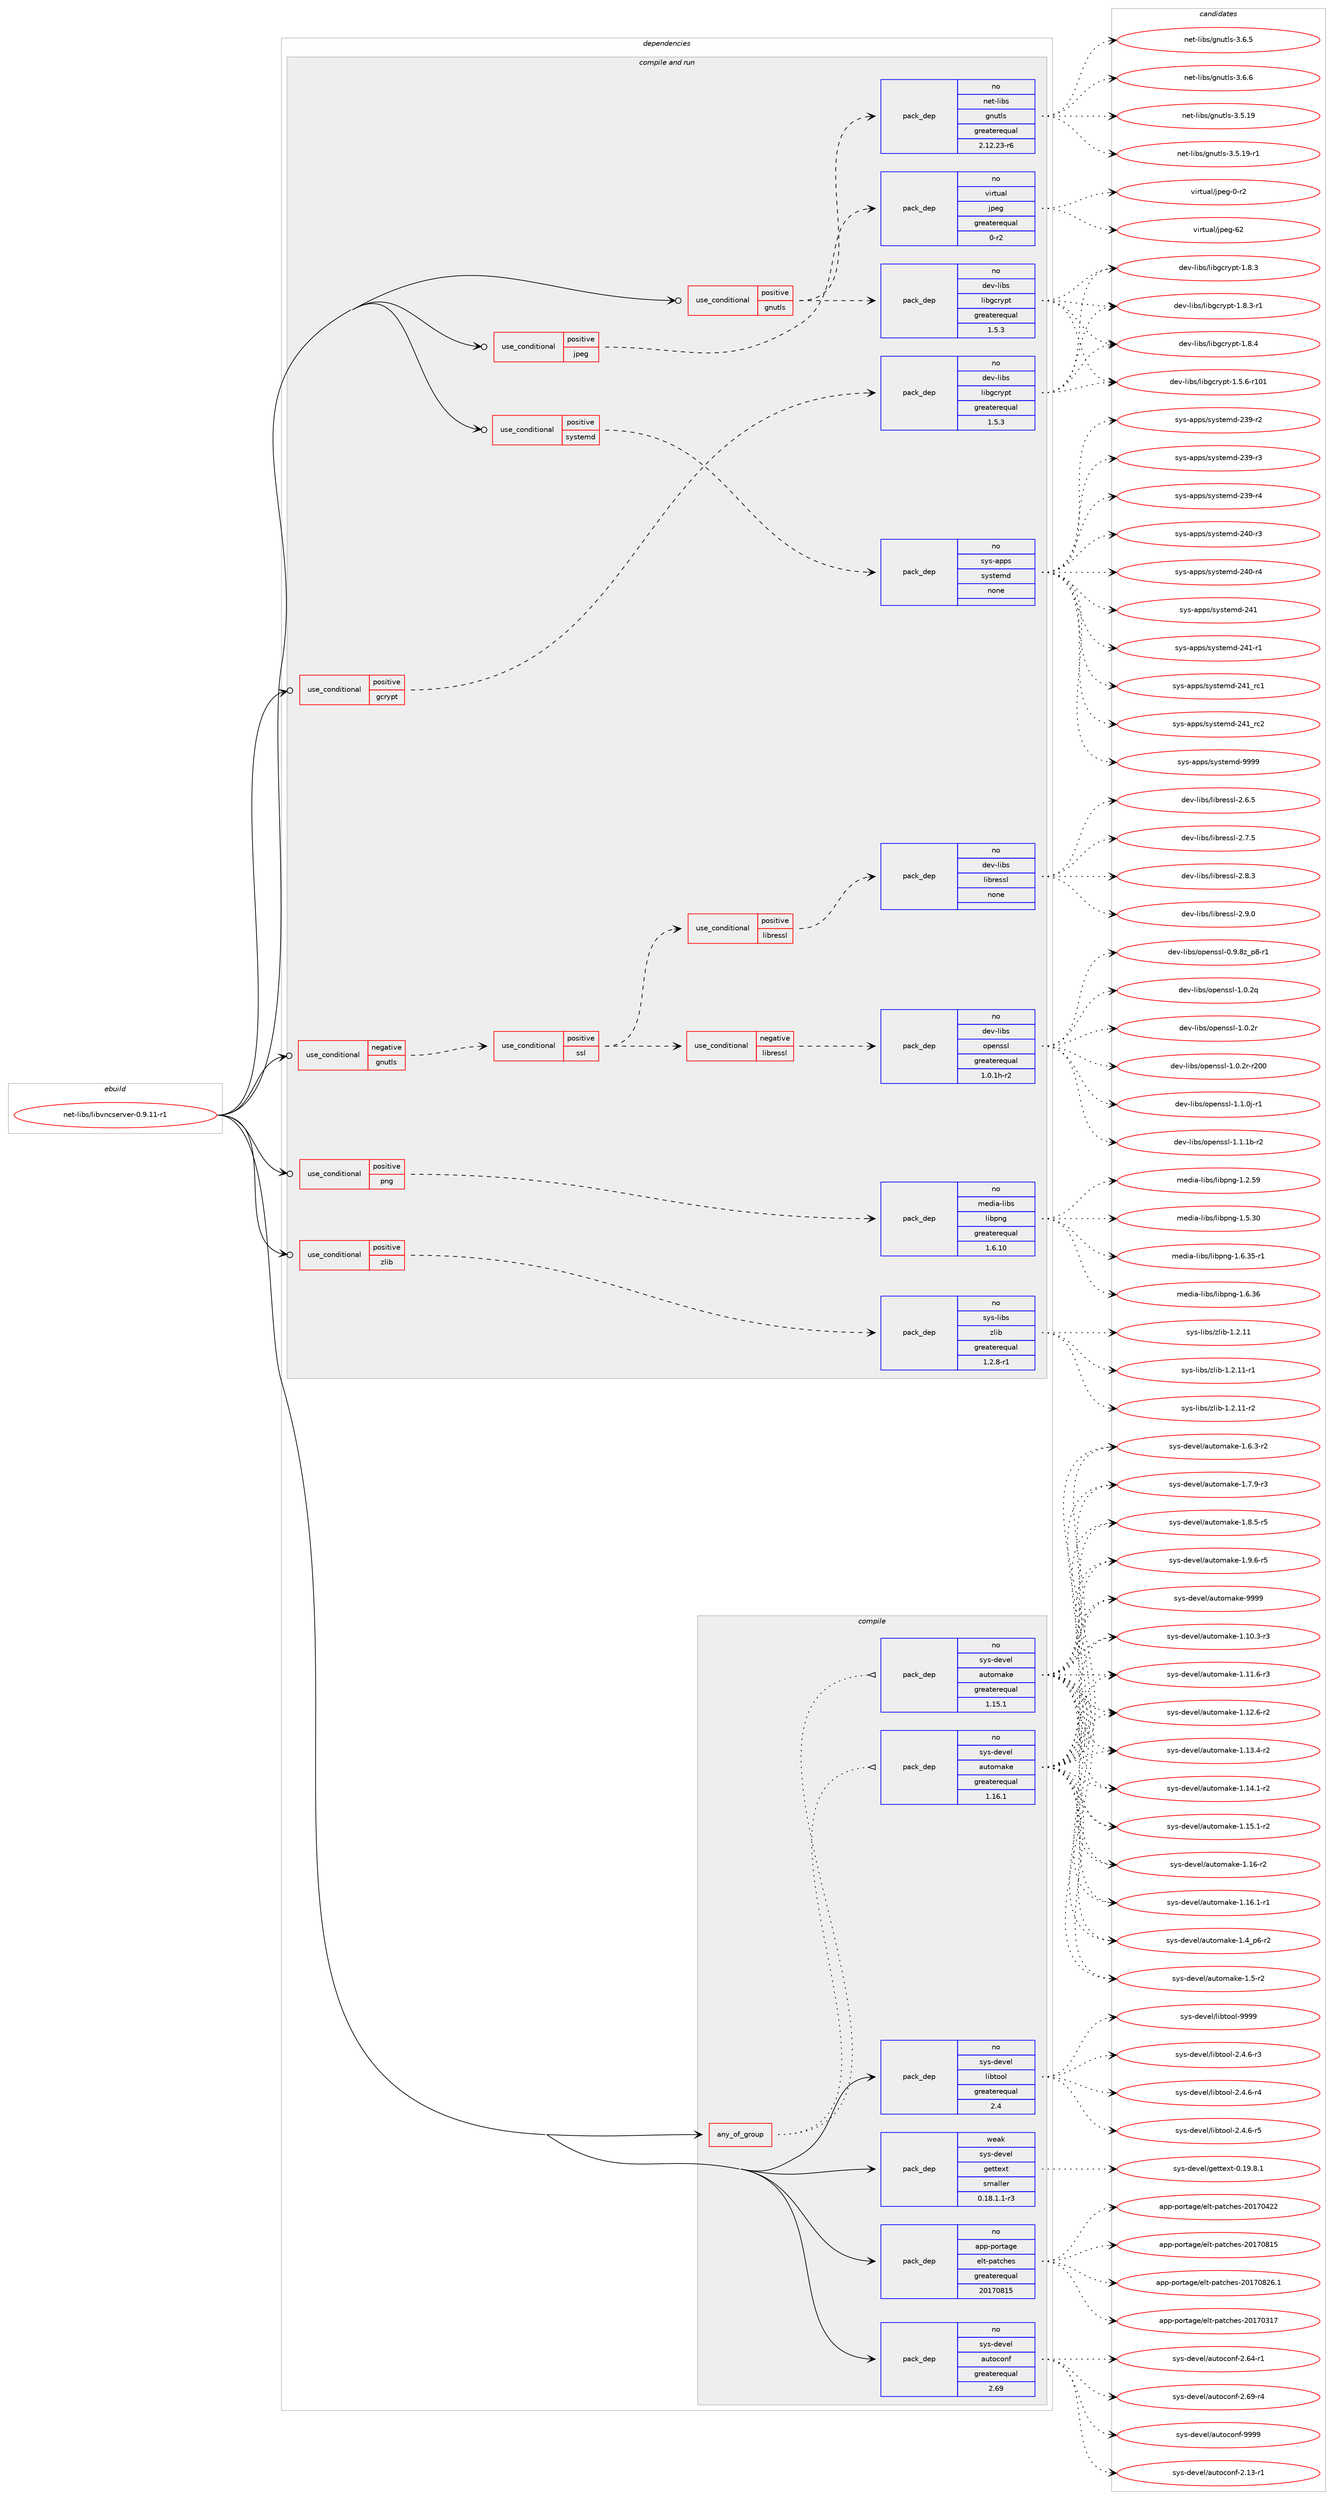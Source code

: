 digraph prolog {

# *************
# Graph options
# *************

newrank=true;
concentrate=true;
compound=true;
graph [rankdir=LR,fontname=Helvetica,fontsize=10,ranksep=1.5];#, ranksep=2.5, nodesep=0.2];
edge  [arrowhead=vee];
node  [fontname=Helvetica,fontsize=10];

# **********
# The ebuild
# **********

subgraph cluster_leftcol {
color=gray;
rank=same;
label=<<i>ebuild</i>>;
id [label="net-libs/libvncserver-0.9.11-r1", color=red, width=4, href="../net-libs/libvncserver-0.9.11-r1.svg"];
}

# ****************
# The dependencies
# ****************

subgraph cluster_midcol {
color=gray;
label=<<i>dependencies</i>>;
subgraph cluster_compile {
fillcolor="#eeeeee";
style=filled;
label=<<i>compile</i>>;
subgraph any26185 {
dependency1660876 [label=<<TABLE BORDER="0" CELLBORDER="1" CELLSPACING="0" CELLPADDING="4"><TR><TD CELLPADDING="10">any_of_group</TD></TR></TABLE>>, shape=none, color=red];subgraph pack1187453 {
dependency1660877 [label=<<TABLE BORDER="0" CELLBORDER="1" CELLSPACING="0" CELLPADDING="4" WIDTH="220"><TR><TD ROWSPAN="6" CELLPADDING="30">pack_dep</TD></TR><TR><TD WIDTH="110">no</TD></TR><TR><TD>sys-devel</TD></TR><TR><TD>automake</TD></TR><TR><TD>greaterequal</TD></TR><TR><TD>1.16.1</TD></TR></TABLE>>, shape=none, color=blue];
}
dependency1660876:e -> dependency1660877:w [weight=20,style="dotted",arrowhead="oinv"];
subgraph pack1187454 {
dependency1660878 [label=<<TABLE BORDER="0" CELLBORDER="1" CELLSPACING="0" CELLPADDING="4" WIDTH="220"><TR><TD ROWSPAN="6" CELLPADDING="30">pack_dep</TD></TR><TR><TD WIDTH="110">no</TD></TR><TR><TD>sys-devel</TD></TR><TR><TD>automake</TD></TR><TR><TD>greaterequal</TD></TR><TR><TD>1.15.1</TD></TR></TABLE>>, shape=none, color=blue];
}
dependency1660876:e -> dependency1660878:w [weight=20,style="dotted",arrowhead="oinv"];
}
id:e -> dependency1660876:w [weight=20,style="solid",arrowhead="vee"];
subgraph pack1187455 {
dependency1660879 [label=<<TABLE BORDER="0" CELLBORDER="1" CELLSPACING="0" CELLPADDING="4" WIDTH="220"><TR><TD ROWSPAN="6" CELLPADDING="30">pack_dep</TD></TR><TR><TD WIDTH="110">no</TD></TR><TR><TD>app-portage</TD></TR><TR><TD>elt-patches</TD></TR><TR><TD>greaterequal</TD></TR><TR><TD>20170815</TD></TR></TABLE>>, shape=none, color=blue];
}
id:e -> dependency1660879:w [weight=20,style="solid",arrowhead="vee"];
subgraph pack1187456 {
dependency1660880 [label=<<TABLE BORDER="0" CELLBORDER="1" CELLSPACING="0" CELLPADDING="4" WIDTH="220"><TR><TD ROWSPAN="6" CELLPADDING="30">pack_dep</TD></TR><TR><TD WIDTH="110">no</TD></TR><TR><TD>sys-devel</TD></TR><TR><TD>autoconf</TD></TR><TR><TD>greaterequal</TD></TR><TR><TD>2.69</TD></TR></TABLE>>, shape=none, color=blue];
}
id:e -> dependency1660880:w [weight=20,style="solid",arrowhead="vee"];
subgraph pack1187457 {
dependency1660881 [label=<<TABLE BORDER="0" CELLBORDER="1" CELLSPACING="0" CELLPADDING="4" WIDTH="220"><TR><TD ROWSPAN="6" CELLPADDING="30">pack_dep</TD></TR><TR><TD WIDTH="110">no</TD></TR><TR><TD>sys-devel</TD></TR><TR><TD>libtool</TD></TR><TR><TD>greaterequal</TD></TR><TR><TD>2.4</TD></TR></TABLE>>, shape=none, color=blue];
}
id:e -> dependency1660881:w [weight=20,style="solid",arrowhead="vee"];
subgraph pack1187458 {
dependency1660882 [label=<<TABLE BORDER="0" CELLBORDER="1" CELLSPACING="0" CELLPADDING="4" WIDTH="220"><TR><TD ROWSPAN="6" CELLPADDING="30">pack_dep</TD></TR><TR><TD WIDTH="110">weak</TD></TR><TR><TD>sys-devel</TD></TR><TR><TD>gettext</TD></TR><TR><TD>smaller</TD></TR><TR><TD>0.18.1.1-r3</TD></TR></TABLE>>, shape=none, color=blue];
}
id:e -> dependency1660882:w [weight=20,style="solid",arrowhead="vee"];
}
subgraph cluster_compileandrun {
fillcolor="#eeeeee";
style=filled;
label=<<i>compile and run</i>>;
subgraph cond446450 {
dependency1660883 [label=<<TABLE BORDER="0" CELLBORDER="1" CELLSPACING="0" CELLPADDING="4"><TR><TD ROWSPAN="3" CELLPADDING="10">use_conditional</TD></TR><TR><TD>negative</TD></TR><TR><TD>gnutls</TD></TR></TABLE>>, shape=none, color=red];
subgraph cond446451 {
dependency1660884 [label=<<TABLE BORDER="0" CELLBORDER="1" CELLSPACING="0" CELLPADDING="4"><TR><TD ROWSPAN="3" CELLPADDING="10">use_conditional</TD></TR><TR><TD>positive</TD></TR><TR><TD>ssl</TD></TR></TABLE>>, shape=none, color=red];
subgraph cond446452 {
dependency1660885 [label=<<TABLE BORDER="0" CELLBORDER="1" CELLSPACING="0" CELLPADDING="4"><TR><TD ROWSPAN="3" CELLPADDING="10">use_conditional</TD></TR><TR><TD>negative</TD></TR><TR><TD>libressl</TD></TR></TABLE>>, shape=none, color=red];
subgraph pack1187459 {
dependency1660886 [label=<<TABLE BORDER="0" CELLBORDER="1" CELLSPACING="0" CELLPADDING="4" WIDTH="220"><TR><TD ROWSPAN="6" CELLPADDING="30">pack_dep</TD></TR><TR><TD WIDTH="110">no</TD></TR><TR><TD>dev-libs</TD></TR><TR><TD>openssl</TD></TR><TR><TD>greaterequal</TD></TR><TR><TD>1.0.1h-r2</TD></TR></TABLE>>, shape=none, color=blue];
}
dependency1660885:e -> dependency1660886:w [weight=20,style="dashed",arrowhead="vee"];
}
dependency1660884:e -> dependency1660885:w [weight=20,style="dashed",arrowhead="vee"];
subgraph cond446453 {
dependency1660887 [label=<<TABLE BORDER="0" CELLBORDER="1" CELLSPACING="0" CELLPADDING="4"><TR><TD ROWSPAN="3" CELLPADDING="10">use_conditional</TD></TR><TR><TD>positive</TD></TR><TR><TD>libressl</TD></TR></TABLE>>, shape=none, color=red];
subgraph pack1187460 {
dependency1660888 [label=<<TABLE BORDER="0" CELLBORDER="1" CELLSPACING="0" CELLPADDING="4" WIDTH="220"><TR><TD ROWSPAN="6" CELLPADDING="30">pack_dep</TD></TR><TR><TD WIDTH="110">no</TD></TR><TR><TD>dev-libs</TD></TR><TR><TD>libressl</TD></TR><TR><TD>none</TD></TR><TR><TD></TD></TR></TABLE>>, shape=none, color=blue];
}
dependency1660887:e -> dependency1660888:w [weight=20,style="dashed",arrowhead="vee"];
}
dependency1660884:e -> dependency1660887:w [weight=20,style="dashed",arrowhead="vee"];
}
dependency1660883:e -> dependency1660884:w [weight=20,style="dashed",arrowhead="vee"];
}
id:e -> dependency1660883:w [weight=20,style="solid",arrowhead="odotvee"];
subgraph cond446454 {
dependency1660889 [label=<<TABLE BORDER="0" CELLBORDER="1" CELLSPACING="0" CELLPADDING="4"><TR><TD ROWSPAN="3" CELLPADDING="10">use_conditional</TD></TR><TR><TD>positive</TD></TR><TR><TD>gcrypt</TD></TR></TABLE>>, shape=none, color=red];
subgraph pack1187461 {
dependency1660890 [label=<<TABLE BORDER="0" CELLBORDER="1" CELLSPACING="0" CELLPADDING="4" WIDTH="220"><TR><TD ROWSPAN="6" CELLPADDING="30">pack_dep</TD></TR><TR><TD WIDTH="110">no</TD></TR><TR><TD>dev-libs</TD></TR><TR><TD>libgcrypt</TD></TR><TR><TD>greaterequal</TD></TR><TR><TD>1.5.3</TD></TR></TABLE>>, shape=none, color=blue];
}
dependency1660889:e -> dependency1660890:w [weight=20,style="dashed",arrowhead="vee"];
}
id:e -> dependency1660889:w [weight=20,style="solid",arrowhead="odotvee"];
subgraph cond446455 {
dependency1660891 [label=<<TABLE BORDER="0" CELLBORDER="1" CELLSPACING="0" CELLPADDING="4"><TR><TD ROWSPAN="3" CELLPADDING="10">use_conditional</TD></TR><TR><TD>positive</TD></TR><TR><TD>gnutls</TD></TR></TABLE>>, shape=none, color=red];
subgraph pack1187462 {
dependency1660892 [label=<<TABLE BORDER="0" CELLBORDER="1" CELLSPACING="0" CELLPADDING="4" WIDTH="220"><TR><TD ROWSPAN="6" CELLPADDING="30">pack_dep</TD></TR><TR><TD WIDTH="110">no</TD></TR><TR><TD>net-libs</TD></TR><TR><TD>gnutls</TD></TR><TR><TD>greaterequal</TD></TR><TR><TD>2.12.23-r6</TD></TR></TABLE>>, shape=none, color=blue];
}
dependency1660891:e -> dependency1660892:w [weight=20,style="dashed",arrowhead="vee"];
subgraph pack1187463 {
dependency1660893 [label=<<TABLE BORDER="0" CELLBORDER="1" CELLSPACING="0" CELLPADDING="4" WIDTH="220"><TR><TD ROWSPAN="6" CELLPADDING="30">pack_dep</TD></TR><TR><TD WIDTH="110">no</TD></TR><TR><TD>dev-libs</TD></TR><TR><TD>libgcrypt</TD></TR><TR><TD>greaterequal</TD></TR><TR><TD>1.5.3</TD></TR></TABLE>>, shape=none, color=blue];
}
dependency1660891:e -> dependency1660893:w [weight=20,style="dashed",arrowhead="vee"];
}
id:e -> dependency1660891:w [weight=20,style="solid",arrowhead="odotvee"];
subgraph cond446456 {
dependency1660894 [label=<<TABLE BORDER="0" CELLBORDER="1" CELLSPACING="0" CELLPADDING="4"><TR><TD ROWSPAN="3" CELLPADDING="10">use_conditional</TD></TR><TR><TD>positive</TD></TR><TR><TD>jpeg</TD></TR></TABLE>>, shape=none, color=red];
subgraph pack1187464 {
dependency1660895 [label=<<TABLE BORDER="0" CELLBORDER="1" CELLSPACING="0" CELLPADDING="4" WIDTH="220"><TR><TD ROWSPAN="6" CELLPADDING="30">pack_dep</TD></TR><TR><TD WIDTH="110">no</TD></TR><TR><TD>virtual</TD></TR><TR><TD>jpeg</TD></TR><TR><TD>greaterequal</TD></TR><TR><TD>0-r2</TD></TR></TABLE>>, shape=none, color=blue];
}
dependency1660894:e -> dependency1660895:w [weight=20,style="dashed",arrowhead="vee"];
}
id:e -> dependency1660894:w [weight=20,style="solid",arrowhead="odotvee"];
subgraph cond446457 {
dependency1660896 [label=<<TABLE BORDER="0" CELLBORDER="1" CELLSPACING="0" CELLPADDING="4"><TR><TD ROWSPAN="3" CELLPADDING="10">use_conditional</TD></TR><TR><TD>positive</TD></TR><TR><TD>png</TD></TR></TABLE>>, shape=none, color=red];
subgraph pack1187465 {
dependency1660897 [label=<<TABLE BORDER="0" CELLBORDER="1" CELLSPACING="0" CELLPADDING="4" WIDTH="220"><TR><TD ROWSPAN="6" CELLPADDING="30">pack_dep</TD></TR><TR><TD WIDTH="110">no</TD></TR><TR><TD>media-libs</TD></TR><TR><TD>libpng</TD></TR><TR><TD>greaterequal</TD></TR><TR><TD>1.6.10</TD></TR></TABLE>>, shape=none, color=blue];
}
dependency1660896:e -> dependency1660897:w [weight=20,style="dashed",arrowhead="vee"];
}
id:e -> dependency1660896:w [weight=20,style="solid",arrowhead="odotvee"];
subgraph cond446458 {
dependency1660898 [label=<<TABLE BORDER="0" CELLBORDER="1" CELLSPACING="0" CELLPADDING="4"><TR><TD ROWSPAN="3" CELLPADDING="10">use_conditional</TD></TR><TR><TD>positive</TD></TR><TR><TD>systemd</TD></TR></TABLE>>, shape=none, color=red];
subgraph pack1187466 {
dependency1660899 [label=<<TABLE BORDER="0" CELLBORDER="1" CELLSPACING="0" CELLPADDING="4" WIDTH="220"><TR><TD ROWSPAN="6" CELLPADDING="30">pack_dep</TD></TR><TR><TD WIDTH="110">no</TD></TR><TR><TD>sys-apps</TD></TR><TR><TD>systemd</TD></TR><TR><TD>none</TD></TR><TR><TD></TD></TR></TABLE>>, shape=none, color=blue];
}
dependency1660898:e -> dependency1660899:w [weight=20,style="dashed",arrowhead="vee"];
}
id:e -> dependency1660898:w [weight=20,style="solid",arrowhead="odotvee"];
subgraph cond446459 {
dependency1660900 [label=<<TABLE BORDER="0" CELLBORDER="1" CELLSPACING="0" CELLPADDING="4"><TR><TD ROWSPAN="3" CELLPADDING="10">use_conditional</TD></TR><TR><TD>positive</TD></TR><TR><TD>zlib</TD></TR></TABLE>>, shape=none, color=red];
subgraph pack1187467 {
dependency1660901 [label=<<TABLE BORDER="0" CELLBORDER="1" CELLSPACING="0" CELLPADDING="4" WIDTH="220"><TR><TD ROWSPAN="6" CELLPADDING="30">pack_dep</TD></TR><TR><TD WIDTH="110">no</TD></TR><TR><TD>sys-libs</TD></TR><TR><TD>zlib</TD></TR><TR><TD>greaterequal</TD></TR><TR><TD>1.2.8-r1</TD></TR></TABLE>>, shape=none, color=blue];
}
dependency1660900:e -> dependency1660901:w [weight=20,style="dashed",arrowhead="vee"];
}
id:e -> dependency1660900:w [weight=20,style="solid",arrowhead="odotvee"];
}
subgraph cluster_run {
fillcolor="#eeeeee";
style=filled;
label=<<i>run</i>>;
}
}

# **************
# The candidates
# **************

subgraph cluster_choices {
rank=same;
color=gray;
label=<<i>candidates</i>>;

subgraph choice1187453 {
color=black;
nodesep=1;
choice11512111545100101118101108479711711611110997107101454946494846514511451 [label="sys-devel/automake-1.10.3-r3", color=red, width=4,href="../sys-devel/automake-1.10.3-r3.svg"];
choice11512111545100101118101108479711711611110997107101454946494946544511451 [label="sys-devel/automake-1.11.6-r3", color=red, width=4,href="../sys-devel/automake-1.11.6-r3.svg"];
choice11512111545100101118101108479711711611110997107101454946495046544511450 [label="sys-devel/automake-1.12.6-r2", color=red, width=4,href="../sys-devel/automake-1.12.6-r2.svg"];
choice11512111545100101118101108479711711611110997107101454946495146524511450 [label="sys-devel/automake-1.13.4-r2", color=red, width=4,href="../sys-devel/automake-1.13.4-r2.svg"];
choice11512111545100101118101108479711711611110997107101454946495246494511450 [label="sys-devel/automake-1.14.1-r2", color=red, width=4,href="../sys-devel/automake-1.14.1-r2.svg"];
choice11512111545100101118101108479711711611110997107101454946495346494511450 [label="sys-devel/automake-1.15.1-r2", color=red, width=4,href="../sys-devel/automake-1.15.1-r2.svg"];
choice1151211154510010111810110847971171161111099710710145494649544511450 [label="sys-devel/automake-1.16-r2", color=red, width=4,href="../sys-devel/automake-1.16-r2.svg"];
choice11512111545100101118101108479711711611110997107101454946495446494511449 [label="sys-devel/automake-1.16.1-r1", color=red, width=4,href="../sys-devel/automake-1.16.1-r1.svg"];
choice115121115451001011181011084797117116111109971071014549465295112544511450 [label="sys-devel/automake-1.4_p6-r2", color=red, width=4,href="../sys-devel/automake-1.4_p6-r2.svg"];
choice11512111545100101118101108479711711611110997107101454946534511450 [label="sys-devel/automake-1.5-r2", color=red, width=4,href="../sys-devel/automake-1.5-r2.svg"];
choice115121115451001011181011084797117116111109971071014549465446514511450 [label="sys-devel/automake-1.6.3-r2", color=red, width=4,href="../sys-devel/automake-1.6.3-r2.svg"];
choice115121115451001011181011084797117116111109971071014549465546574511451 [label="sys-devel/automake-1.7.9-r3", color=red, width=4,href="../sys-devel/automake-1.7.9-r3.svg"];
choice115121115451001011181011084797117116111109971071014549465646534511453 [label="sys-devel/automake-1.8.5-r5", color=red, width=4,href="../sys-devel/automake-1.8.5-r5.svg"];
choice115121115451001011181011084797117116111109971071014549465746544511453 [label="sys-devel/automake-1.9.6-r5", color=red, width=4,href="../sys-devel/automake-1.9.6-r5.svg"];
choice115121115451001011181011084797117116111109971071014557575757 [label="sys-devel/automake-9999", color=red, width=4,href="../sys-devel/automake-9999.svg"];
dependency1660877:e -> choice11512111545100101118101108479711711611110997107101454946494846514511451:w [style=dotted,weight="100"];
dependency1660877:e -> choice11512111545100101118101108479711711611110997107101454946494946544511451:w [style=dotted,weight="100"];
dependency1660877:e -> choice11512111545100101118101108479711711611110997107101454946495046544511450:w [style=dotted,weight="100"];
dependency1660877:e -> choice11512111545100101118101108479711711611110997107101454946495146524511450:w [style=dotted,weight="100"];
dependency1660877:e -> choice11512111545100101118101108479711711611110997107101454946495246494511450:w [style=dotted,weight="100"];
dependency1660877:e -> choice11512111545100101118101108479711711611110997107101454946495346494511450:w [style=dotted,weight="100"];
dependency1660877:e -> choice1151211154510010111810110847971171161111099710710145494649544511450:w [style=dotted,weight="100"];
dependency1660877:e -> choice11512111545100101118101108479711711611110997107101454946495446494511449:w [style=dotted,weight="100"];
dependency1660877:e -> choice115121115451001011181011084797117116111109971071014549465295112544511450:w [style=dotted,weight="100"];
dependency1660877:e -> choice11512111545100101118101108479711711611110997107101454946534511450:w [style=dotted,weight="100"];
dependency1660877:e -> choice115121115451001011181011084797117116111109971071014549465446514511450:w [style=dotted,weight="100"];
dependency1660877:e -> choice115121115451001011181011084797117116111109971071014549465546574511451:w [style=dotted,weight="100"];
dependency1660877:e -> choice115121115451001011181011084797117116111109971071014549465646534511453:w [style=dotted,weight="100"];
dependency1660877:e -> choice115121115451001011181011084797117116111109971071014549465746544511453:w [style=dotted,weight="100"];
dependency1660877:e -> choice115121115451001011181011084797117116111109971071014557575757:w [style=dotted,weight="100"];
}
subgraph choice1187454 {
color=black;
nodesep=1;
choice11512111545100101118101108479711711611110997107101454946494846514511451 [label="sys-devel/automake-1.10.3-r3", color=red, width=4,href="../sys-devel/automake-1.10.3-r3.svg"];
choice11512111545100101118101108479711711611110997107101454946494946544511451 [label="sys-devel/automake-1.11.6-r3", color=red, width=4,href="../sys-devel/automake-1.11.6-r3.svg"];
choice11512111545100101118101108479711711611110997107101454946495046544511450 [label="sys-devel/automake-1.12.6-r2", color=red, width=4,href="../sys-devel/automake-1.12.6-r2.svg"];
choice11512111545100101118101108479711711611110997107101454946495146524511450 [label="sys-devel/automake-1.13.4-r2", color=red, width=4,href="../sys-devel/automake-1.13.4-r2.svg"];
choice11512111545100101118101108479711711611110997107101454946495246494511450 [label="sys-devel/automake-1.14.1-r2", color=red, width=4,href="../sys-devel/automake-1.14.1-r2.svg"];
choice11512111545100101118101108479711711611110997107101454946495346494511450 [label="sys-devel/automake-1.15.1-r2", color=red, width=4,href="../sys-devel/automake-1.15.1-r2.svg"];
choice1151211154510010111810110847971171161111099710710145494649544511450 [label="sys-devel/automake-1.16-r2", color=red, width=4,href="../sys-devel/automake-1.16-r2.svg"];
choice11512111545100101118101108479711711611110997107101454946495446494511449 [label="sys-devel/automake-1.16.1-r1", color=red, width=4,href="../sys-devel/automake-1.16.1-r1.svg"];
choice115121115451001011181011084797117116111109971071014549465295112544511450 [label="sys-devel/automake-1.4_p6-r2", color=red, width=4,href="../sys-devel/automake-1.4_p6-r2.svg"];
choice11512111545100101118101108479711711611110997107101454946534511450 [label="sys-devel/automake-1.5-r2", color=red, width=4,href="../sys-devel/automake-1.5-r2.svg"];
choice115121115451001011181011084797117116111109971071014549465446514511450 [label="sys-devel/automake-1.6.3-r2", color=red, width=4,href="../sys-devel/automake-1.6.3-r2.svg"];
choice115121115451001011181011084797117116111109971071014549465546574511451 [label="sys-devel/automake-1.7.9-r3", color=red, width=4,href="../sys-devel/automake-1.7.9-r3.svg"];
choice115121115451001011181011084797117116111109971071014549465646534511453 [label="sys-devel/automake-1.8.5-r5", color=red, width=4,href="../sys-devel/automake-1.8.5-r5.svg"];
choice115121115451001011181011084797117116111109971071014549465746544511453 [label="sys-devel/automake-1.9.6-r5", color=red, width=4,href="../sys-devel/automake-1.9.6-r5.svg"];
choice115121115451001011181011084797117116111109971071014557575757 [label="sys-devel/automake-9999", color=red, width=4,href="../sys-devel/automake-9999.svg"];
dependency1660878:e -> choice11512111545100101118101108479711711611110997107101454946494846514511451:w [style=dotted,weight="100"];
dependency1660878:e -> choice11512111545100101118101108479711711611110997107101454946494946544511451:w [style=dotted,weight="100"];
dependency1660878:e -> choice11512111545100101118101108479711711611110997107101454946495046544511450:w [style=dotted,weight="100"];
dependency1660878:e -> choice11512111545100101118101108479711711611110997107101454946495146524511450:w [style=dotted,weight="100"];
dependency1660878:e -> choice11512111545100101118101108479711711611110997107101454946495246494511450:w [style=dotted,weight="100"];
dependency1660878:e -> choice11512111545100101118101108479711711611110997107101454946495346494511450:w [style=dotted,weight="100"];
dependency1660878:e -> choice1151211154510010111810110847971171161111099710710145494649544511450:w [style=dotted,weight="100"];
dependency1660878:e -> choice11512111545100101118101108479711711611110997107101454946495446494511449:w [style=dotted,weight="100"];
dependency1660878:e -> choice115121115451001011181011084797117116111109971071014549465295112544511450:w [style=dotted,weight="100"];
dependency1660878:e -> choice11512111545100101118101108479711711611110997107101454946534511450:w [style=dotted,weight="100"];
dependency1660878:e -> choice115121115451001011181011084797117116111109971071014549465446514511450:w [style=dotted,weight="100"];
dependency1660878:e -> choice115121115451001011181011084797117116111109971071014549465546574511451:w [style=dotted,weight="100"];
dependency1660878:e -> choice115121115451001011181011084797117116111109971071014549465646534511453:w [style=dotted,weight="100"];
dependency1660878:e -> choice115121115451001011181011084797117116111109971071014549465746544511453:w [style=dotted,weight="100"];
dependency1660878:e -> choice115121115451001011181011084797117116111109971071014557575757:w [style=dotted,weight="100"];
}
subgraph choice1187455 {
color=black;
nodesep=1;
choice97112112451121111141169710310147101108116451129711699104101115455048495548514955 [label="app-portage/elt-patches-20170317", color=red, width=4,href="../app-portage/elt-patches-20170317.svg"];
choice97112112451121111141169710310147101108116451129711699104101115455048495548525050 [label="app-portage/elt-patches-20170422", color=red, width=4,href="../app-portage/elt-patches-20170422.svg"];
choice97112112451121111141169710310147101108116451129711699104101115455048495548564953 [label="app-portage/elt-patches-20170815", color=red, width=4,href="../app-portage/elt-patches-20170815.svg"];
choice971121124511211111411697103101471011081164511297116991041011154550484955485650544649 [label="app-portage/elt-patches-20170826.1", color=red, width=4,href="../app-portage/elt-patches-20170826.1.svg"];
dependency1660879:e -> choice97112112451121111141169710310147101108116451129711699104101115455048495548514955:w [style=dotted,weight="100"];
dependency1660879:e -> choice97112112451121111141169710310147101108116451129711699104101115455048495548525050:w [style=dotted,weight="100"];
dependency1660879:e -> choice97112112451121111141169710310147101108116451129711699104101115455048495548564953:w [style=dotted,weight="100"];
dependency1660879:e -> choice971121124511211111411697103101471011081164511297116991041011154550484955485650544649:w [style=dotted,weight="100"];
}
subgraph choice1187456 {
color=black;
nodesep=1;
choice1151211154510010111810110847971171161119911111010245504649514511449 [label="sys-devel/autoconf-2.13-r1", color=red, width=4,href="../sys-devel/autoconf-2.13-r1.svg"];
choice1151211154510010111810110847971171161119911111010245504654524511449 [label="sys-devel/autoconf-2.64-r1", color=red, width=4,href="../sys-devel/autoconf-2.64-r1.svg"];
choice1151211154510010111810110847971171161119911111010245504654574511452 [label="sys-devel/autoconf-2.69-r4", color=red, width=4,href="../sys-devel/autoconf-2.69-r4.svg"];
choice115121115451001011181011084797117116111991111101024557575757 [label="sys-devel/autoconf-9999", color=red, width=4,href="../sys-devel/autoconf-9999.svg"];
dependency1660880:e -> choice1151211154510010111810110847971171161119911111010245504649514511449:w [style=dotted,weight="100"];
dependency1660880:e -> choice1151211154510010111810110847971171161119911111010245504654524511449:w [style=dotted,weight="100"];
dependency1660880:e -> choice1151211154510010111810110847971171161119911111010245504654574511452:w [style=dotted,weight="100"];
dependency1660880:e -> choice115121115451001011181011084797117116111991111101024557575757:w [style=dotted,weight="100"];
}
subgraph choice1187457 {
color=black;
nodesep=1;
choice1151211154510010111810110847108105981161111111084550465246544511451 [label="sys-devel/libtool-2.4.6-r3", color=red, width=4,href="../sys-devel/libtool-2.4.6-r3.svg"];
choice1151211154510010111810110847108105981161111111084550465246544511452 [label="sys-devel/libtool-2.4.6-r4", color=red, width=4,href="../sys-devel/libtool-2.4.6-r4.svg"];
choice1151211154510010111810110847108105981161111111084550465246544511453 [label="sys-devel/libtool-2.4.6-r5", color=red, width=4,href="../sys-devel/libtool-2.4.6-r5.svg"];
choice1151211154510010111810110847108105981161111111084557575757 [label="sys-devel/libtool-9999", color=red, width=4,href="../sys-devel/libtool-9999.svg"];
dependency1660881:e -> choice1151211154510010111810110847108105981161111111084550465246544511451:w [style=dotted,weight="100"];
dependency1660881:e -> choice1151211154510010111810110847108105981161111111084550465246544511452:w [style=dotted,weight="100"];
dependency1660881:e -> choice1151211154510010111810110847108105981161111111084550465246544511453:w [style=dotted,weight="100"];
dependency1660881:e -> choice1151211154510010111810110847108105981161111111084557575757:w [style=dotted,weight="100"];
}
subgraph choice1187458 {
color=black;
nodesep=1;
choice1151211154510010111810110847103101116116101120116454846495746564649 [label="sys-devel/gettext-0.19.8.1", color=red, width=4,href="../sys-devel/gettext-0.19.8.1.svg"];
dependency1660882:e -> choice1151211154510010111810110847103101116116101120116454846495746564649:w [style=dotted,weight="100"];
}
subgraph choice1187459 {
color=black;
nodesep=1;
choice10010111845108105981154711111210111011511510845484657465612295112564511449 [label="dev-libs/openssl-0.9.8z_p8-r1", color=red, width=4,href="../dev-libs/openssl-0.9.8z_p8-r1.svg"];
choice100101118451081059811547111112101110115115108454946484650113 [label="dev-libs/openssl-1.0.2q", color=red, width=4,href="../dev-libs/openssl-1.0.2q.svg"];
choice100101118451081059811547111112101110115115108454946484650114 [label="dev-libs/openssl-1.0.2r", color=red, width=4,href="../dev-libs/openssl-1.0.2r.svg"];
choice10010111845108105981154711111210111011511510845494648465011445114504848 [label="dev-libs/openssl-1.0.2r-r200", color=red, width=4,href="../dev-libs/openssl-1.0.2r-r200.svg"];
choice1001011184510810598115471111121011101151151084549464946481064511449 [label="dev-libs/openssl-1.1.0j-r1", color=red, width=4,href="../dev-libs/openssl-1.1.0j-r1.svg"];
choice100101118451081059811547111112101110115115108454946494649984511450 [label="dev-libs/openssl-1.1.1b-r2", color=red, width=4,href="../dev-libs/openssl-1.1.1b-r2.svg"];
dependency1660886:e -> choice10010111845108105981154711111210111011511510845484657465612295112564511449:w [style=dotted,weight="100"];
dependency1660886:e -> choice100101118451081059811547111112101110115115108454946484650113:w [style=dotted,weight="100"];
dependency1660886:e -> choice100101118451081059811547111112101110115115108454946484650114:w [style=dotted,weight="100"];
dependency1660886:e -> choice10010111845108105981154711111210111011511510845494648465011445114504848:w [style=dotted,weight="100"];
dependency1660886:e -> choice1001011184510810598115471111121011101151151084549464946481064511449:w [style=dotted,weight="100"];
dependency1660886:e -> choice100101118451081059811547111112101110115115108454946494649984511450:w [style=dotted,weight="100"];
}
subgraph choice1187460 {
color=black;
nodesep=1;
choice10010111845108105981154710810598114101115115108455046544653 [label="dev-libs/libressl-2.6.5", color=red, width=4,href="../dev-libs/libressl-2.6.5.svg"];
choice10010111845108105981154710810598114101115115108455046554653 [label="dev-libs/libressl-2.7.5", color=red, width=4,href="../dev-libs/libressl-2.7.5.svg"];
choice10010111845108105981154710810598114101115115108455046564651 [label="dev-libs/libressl-2.8.3", color=red, width=4,href="../dev-libs/libressl-2.8.3.svg"];
choice10010111845108105981154710810598114101115115108455046574648 [label="dev-libs/libressl-2.9.0", color=red, width=4,href="../dev-libs/libressl-2.9.0.svg"];
dependency1660888:e -> choice10010111845108105981154710810598114101115115108455046544653:w [style=dotted,weight="100"];
dependency1660888:e -> choice10010111845108105981154710810598114101115115108455046554653:w [style=dotted,weight="100"];
dependency1660888:e -> choice10010111845108105981154710810598114101115115108455046564651:w [style=dotted,weight="100"];
dependency1660888:e -> choice10010111845108105981154710810598114101115115108455046574648:w [style=dotted,weight="100"];
}
subgraph choice1187461 {
color=black;
nodesep=1;
choice100101118451081059811547108105981039911412111211645494653465445114494849 [label="dev-libs/libgcrypt-1.5.6-r101", color=red, width=4,href="../dev-libs/libgcrypt-1.5.6-r101.svg"];
choice1001011184510810598115471081059810399114121112116454946564651 [label="dev-libs/libgcrypt-1.8.3", color=red, width=4,href="../dev-libs/libgcrypt-1.8.3.svg"];
choice10010111845108105981154710810598103991141211121164549465646514511449 [label="dev-libs/libgcrypt-1.8.3-r1", color=red, width=4,href="../dev-libs/libgcrypt-1.8.3-r1.svg"];
choice1001011184510810598115471081059810399114121112116454946564652 [label="dev-libs/libgcrypt-1.8.4", color=red, width=4,href="../dev-libs/libgcrypt-1.8.4.svg"];
dependency1660890:e -> choice100101118451081059811547108105981039911412111211645494653465445114494849:w [style=dotted,weight="100"];
dependency1660890:e -> choice1001011184510810598115471081059810399114121112116454946564651:w [style=dotted,weight="100"];
dependency1660890:e -> choice10010111845108105981154710810598103991141211121164549465646514511449:w [style=dotted,weight="100"];
dependency1660890:e -> choice1001011184510810598115471081059810399114121112116454946564652:w [style=dotted,weight="100"];
}
subgraph choice1187462 {
color=black;
nodesep=1;
choice11010111645108105981154710311011711610811545514653464957 [label="net-libs/gnutls-3.5.19", color=red, width=4,href="../net-libs/gnutls-3.5.19.svg"];
choice110101116451081059811547103110117116108115455146534649574511449 [label="net-libs/gnutls-3.5.19-r1", color=red, width=4,href="../net-libs/gnutls-3.5.19-r1.svg"];
choice110101116451081059811547103110117116108115455146544653 [label="net-libs/gnutls-3.6.5", color=red, width=4,href="../net-libs/gnutls-3.6.5.svg"];
choice110101116451081059811547103110117116108115455146544654 [label="net-libs/gnutls-3.6.6", color=red, width=4,href="../net-libs/gnutls-3.6.6.svg"];
dependency1660892:e -> choice11010111645108105981154710311011711610811545514653464957:w [style=dotted,weight="100"];
dependency1660892:e -> choice110101116451081059811547103110117116108115455146534649574511449:w [style=dotted,weight="100"];
dependency1660892:e -> choice110101116451081059811547103110117116108115455146544653:w [style=dotted,weight="100"];
dependency1660892:e -> choice110101116451081059811547103110117116108115455146544654:w [style=dotted,weight="100"];
}
subgraph choice1187463 {
color=black;
nodesep=1;
choice100101118451081059811547108105981039911412111211645494653465445114494849 [label="dev-libs/libgcrypt-1.5.6-r101", color=red, width=4,href="../dev-libs/libgcrypt-1.5.6-r101.svg"];
choice1001011184510810598115471081059810399114121112116454946564651 [label="dev-libs/libgcrypt-1.8.3", color=red, width=4,href="../dev-libs/libgcrypt-1.8.3.svg"];
choice10010111845108105981154710810598103991141211121164549465646514511449 [label="dev-libs/libgcrypt-1.8.3-r1", color=red, width=4,href="../dev-libs/libgcrypt-1.8.3-r1.svg"];
choice1001011184510810598115471081059810399114121112116454946564652 [label="dev-libs/libgcrypt-1.8.4", color=red, width=4,href="../dev-libs/libgcrypt-1.8.4.svg"];
dependency1660893:e -> choice100101118451081059811547108105981039911412111211645494653465445114494849:w [style=dotted,weight="100"];
dependency1660893:e -> choice1001011184510810598115471081059810399114121112116454946564651:w [style=dotted,weight="100"];
dependency1660893:e -> choice10010111845108105981154710810598103991141211121164549465646514511449:w [style=dotted,weight="100"];
dependency1660893:e -> choice1001011184510810598115471081059810399114121112116454946564652:w [style=dotted,weight="100"];
}
subgraph choice1187464 {
color=black;
nodesep=1;
choice118105114116117971084710611210110345484511450 [label="virtual/jpeg-0-r2", color=red, width=4,href="../virtual/jpeg-0-r2.svg"];
choice1181051141161179710847106112101103455450 [label="virtual/jpeg-62", color=red, width=4,href="../virtual/jpeg-62.svg"];
dependency1660895:e -> choice118105114116117971084710611210110345484511450:w [style=dotted,weight="100"];
dependency1660895:e -> choice1181051141161179710847106112101103455450:w [style=dotted,weight="100"];
}
subgraph choice1187465 {
color=black;
nodesep=1;
choice109101100105974510810598115471081059811211010345494650465357 [label="media-libs/libpng-1.2.59", color=red, width=4,href="../media-libs/libpng-1.2.59.svg"];
choice109101100105974510810598115471081059811211010345494653465148 [label="media-libs/libpng-1.5.30", color=red, width=4,href="../media-libs/libpng-1.5.30.svg"];
choice1091011001059745108105981154710810598112110103454946544651534511449 [label="media-libs/libpng-1.6.35-r1", color=red, width=4,href="../media-libs/libpng-1.6.35-r1.svg"];
choice109101100105974510810598115471081059811211010345494654465154 [label="media-libs/libpng-1.6.36", color=red, width=4,href="../media-libs/libpng-1.6.36.svg"];
dependency1660897:e -> choice109101100105974510810598115471081059811211010345494650465357:w [style=dotted,weight="100"];
dependency1660897:e -> choice109101100105974510810598115471081059811211010345494653465148:w [style=dotted,weight="100"];
dependency1660897:e -> choice1091011001059745108105981154710810598112110103454946544651534511449:w [style=dotted,weight="100"];
dependency1660897:e -> choice109101100105974510810598115471081059811211010345494654465154:w [style=dotted,weight="100"];
}
subgraph choice1187466 {
color=black;
nodesep=1;
choice115121115459711211211547115121115116101109100455051574511450 [label="sys-apps/systemd-239-r2", color=red, width=4,href="../sys-apps/systemd-239-r2.svg"];
choice115121115459711211211547115121115116101109100455051574511451 [label="sys-apps/systemd-239-r3", color=red, width=4,href="../sys-apps/systemd-239-r3.svg"];
choice115121115459711211211547115121115116101109100455051574511452 [label="sys-apps/systemd-239-r4", color=red, width=4,href="../sys-apps/systemd-239-r4.svg"];
choice115121115459711211211547115121115116101109100455052484511451 [label="sys-apps/systemd-240-r3", color=red, width=4,href="../sys-apps/systemd-240-r3.svg"];
choice115121115459711211211547115121115116101109100455052484511452 [label="sys-apps/systemd-240-r4", color=red, width=4,href="../sys-apps/systemd-240-r4.svg"];
choice11512111545971121121154711512111511610110910045505249 [label="sys-apps/systemd-241", color=red, width=4,href="../sys-apps/systemd-241.svg"];
choice115121115459711211211547115121115116101109100455052494511449 [label="sys-apps/systemd-241-r1", color=red, width=4,href="../sys-apps/systemd-241-r1.svg"];
choice11512111545971121121154711512111511610110910045505249951149949 [label="sys-apps/systemd-241_rc1", color=red, width=4,href="../sys-apps/systemd-241_rc1.svg"];
choice11512111545971121121154711512111511610110910045505249951149950 [label="sys-apps/systemd-241_rc2", color=red, width=4,href="../sys-apps/systemd-241_rc2.svg"];
choice1151211154597112112115471151211151161011091004557575757 [label="sys-apps/systemd-9999", color=red, width=4,href="../sys-apps/systemd-9999.svg"];
dependency1660899:e -> choice115121115459711211211547115121115116101109100455051574511450:w [style=dotted,weight="100"];
dependency1660899:e -> choice115121115459711211211547115121115116101109100455051574511451:w [style=dotted,weight="100"];
dependency1660899:e -> choice115121115459711211211547115121115116101109100455051574511452:w [style=dotted,weight="100"];
dependency1660899:e -> choice115121115459711211211547115121115116101109100455052484511451:w [style=dotted,weight="100"];
dependency1660899:e -> choice115121115459711211211547115121115116101109100455052484511452:w [style=dotted,weight="100"];
dependency1660899:e -> choice11512111545971121121154711512111511610110910045505249:w [style=dotted,weight="100"];
dependency1660899:e -> choice115121115459711211211547115121115116101109100455052494511449:w [style=dotted,weight="100"];
dependency1660899:e -> choice11512111545971121121154711512111511610110910045505249951149949:w [style=dotted,weight="100"];
dependency1660899:e -> choice11512111545971121121154711512111511610110910045505249951149950:w [style=dotted,weight="100"];
dependency1660899:e -> choice1151211154597112112115471151211151161011091004557575757:w [style=dotted,weight="100"];
}
subgraph choice1187467 {
color=black;
nodesep=1;
choice1151211154510810598115471221081059845494650464949 [label="sys-libs/zlib-1.2.11", color=red, width=4,href="../sys-libs/zlib-1.2.11.svg"];
choice11512111545108105981154712210810598454946504649494511449 [label="sys-libs/zlib-1.2.11-r1", color=red, width=4,href="../sys-libs/zlib-1.2.11-r1.svg"];
choice11512111545108105981154712210810598454946504649494511450 [label="sys-libs/zlib-1.2.11-r2", color=red, width=4,href="../sys-libs/zlib-1.2.11-r2.svg"];
dependency1660901:e -> choice1151211154510810598115471221081059845494650464949:w [style=dotted,weight="100"];
dependency1660901:e -> choice11512111545108105981154712210810598454946504649494511449:w [style=dotted,weight="100"];
dependency1660901:e -> choice11512111545108105981154712210810598454946504649494511450:w [style=dotted,weight="100"];
}
}

}
